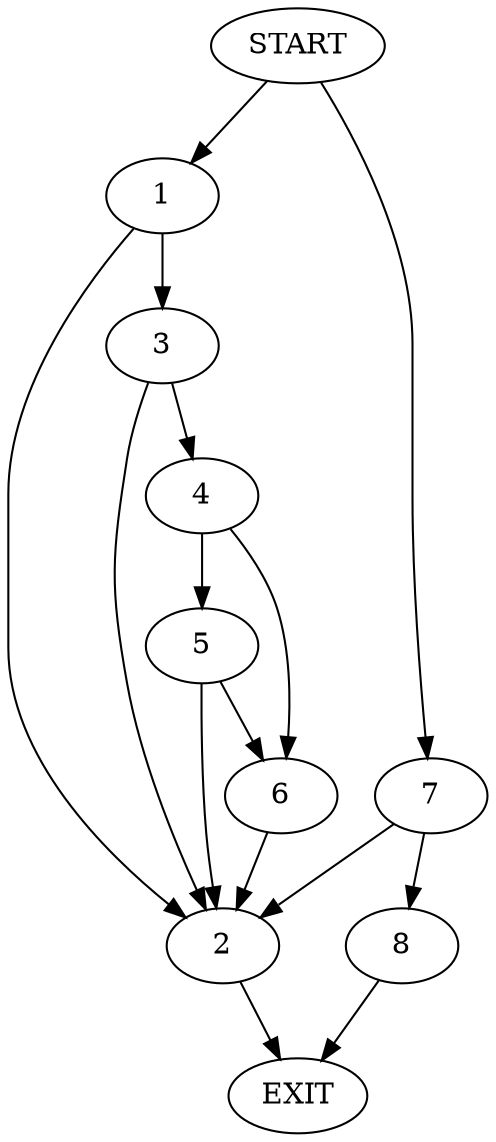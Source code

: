 digraph {
0 [label="START"]
9 [label="EXIT"]
0 -> 1
1 -> 2
1 -> 3
2 -> 9
3 -> 2
3 -> 4
4 -> 5
4 -> 6
5 -> 2
5 -> 6
6 -> 2
0 -> 7
7 -> 8
7 -> 2
8 -> 9
}

